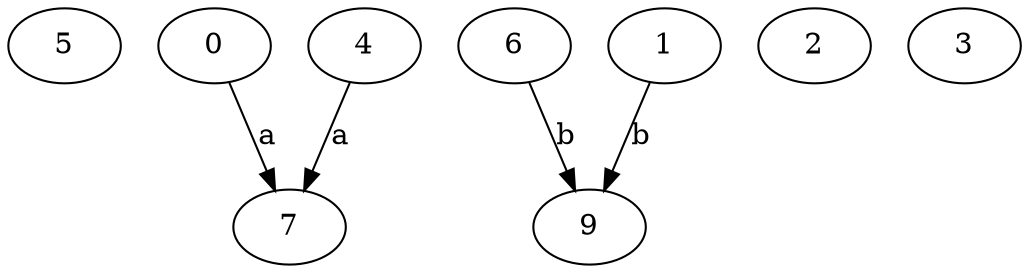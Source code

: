 strict digraph  {
5;
0;
6;
1;
2;
3;
7;
9;
4;
0 -> 7  [label=a];
6 -> 9  [label=b];
1 -> 9  [label=b];
4 -> 7  [label=a];
}
